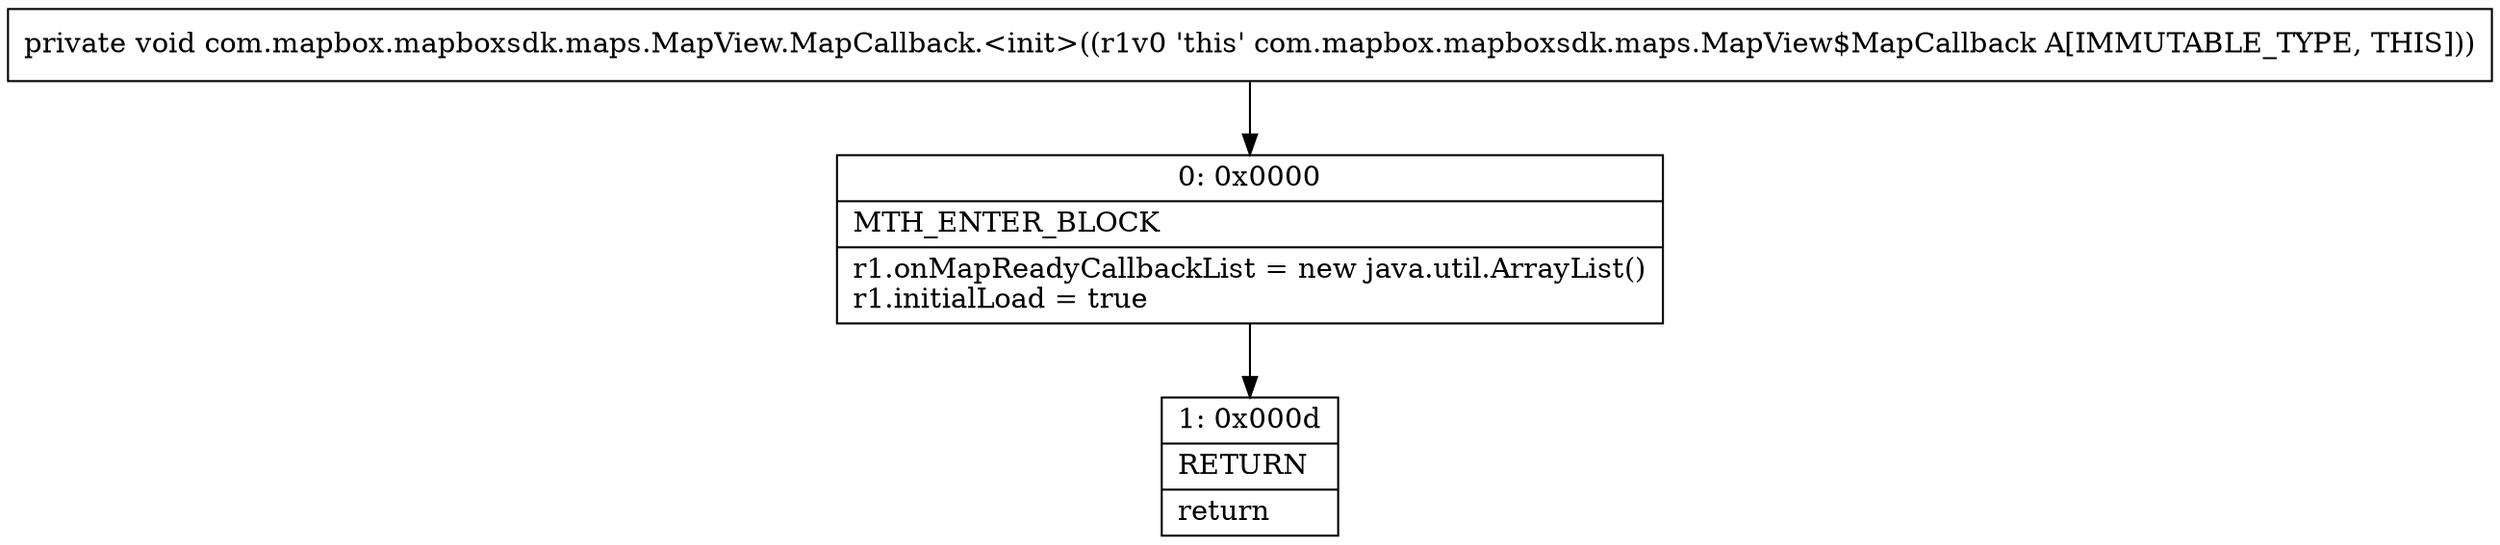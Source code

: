 digraph "CFG forcom.mapbox.mapboxsdk.maps.MapView.MapCallback.\<init\>()V" {
Node_0 [shape=record,label="{0\:\ 0x0000|MTH_ENTER_BLOCK\l|r1.onMapReadyCallbackList = new java.util.ArrayList()\lr1.initialLoad = true\l}"];
Node_1 [shape=record,label="{1\:\ 0x000d|RETURN\l|return\l}"];
MethodNode[shape=record,label="{private void com.mapbox.mapboxsdk.maps.MapView.MapCallback.\<init\>((r1v0 'this' com.mapbox.mapboxsdk.maps.MapView$MapCallback A[IMMUTABLE_TYPE, THIS])) }"];
MethodNode -> Node_0;
Node_0 -> Node_1;
}

